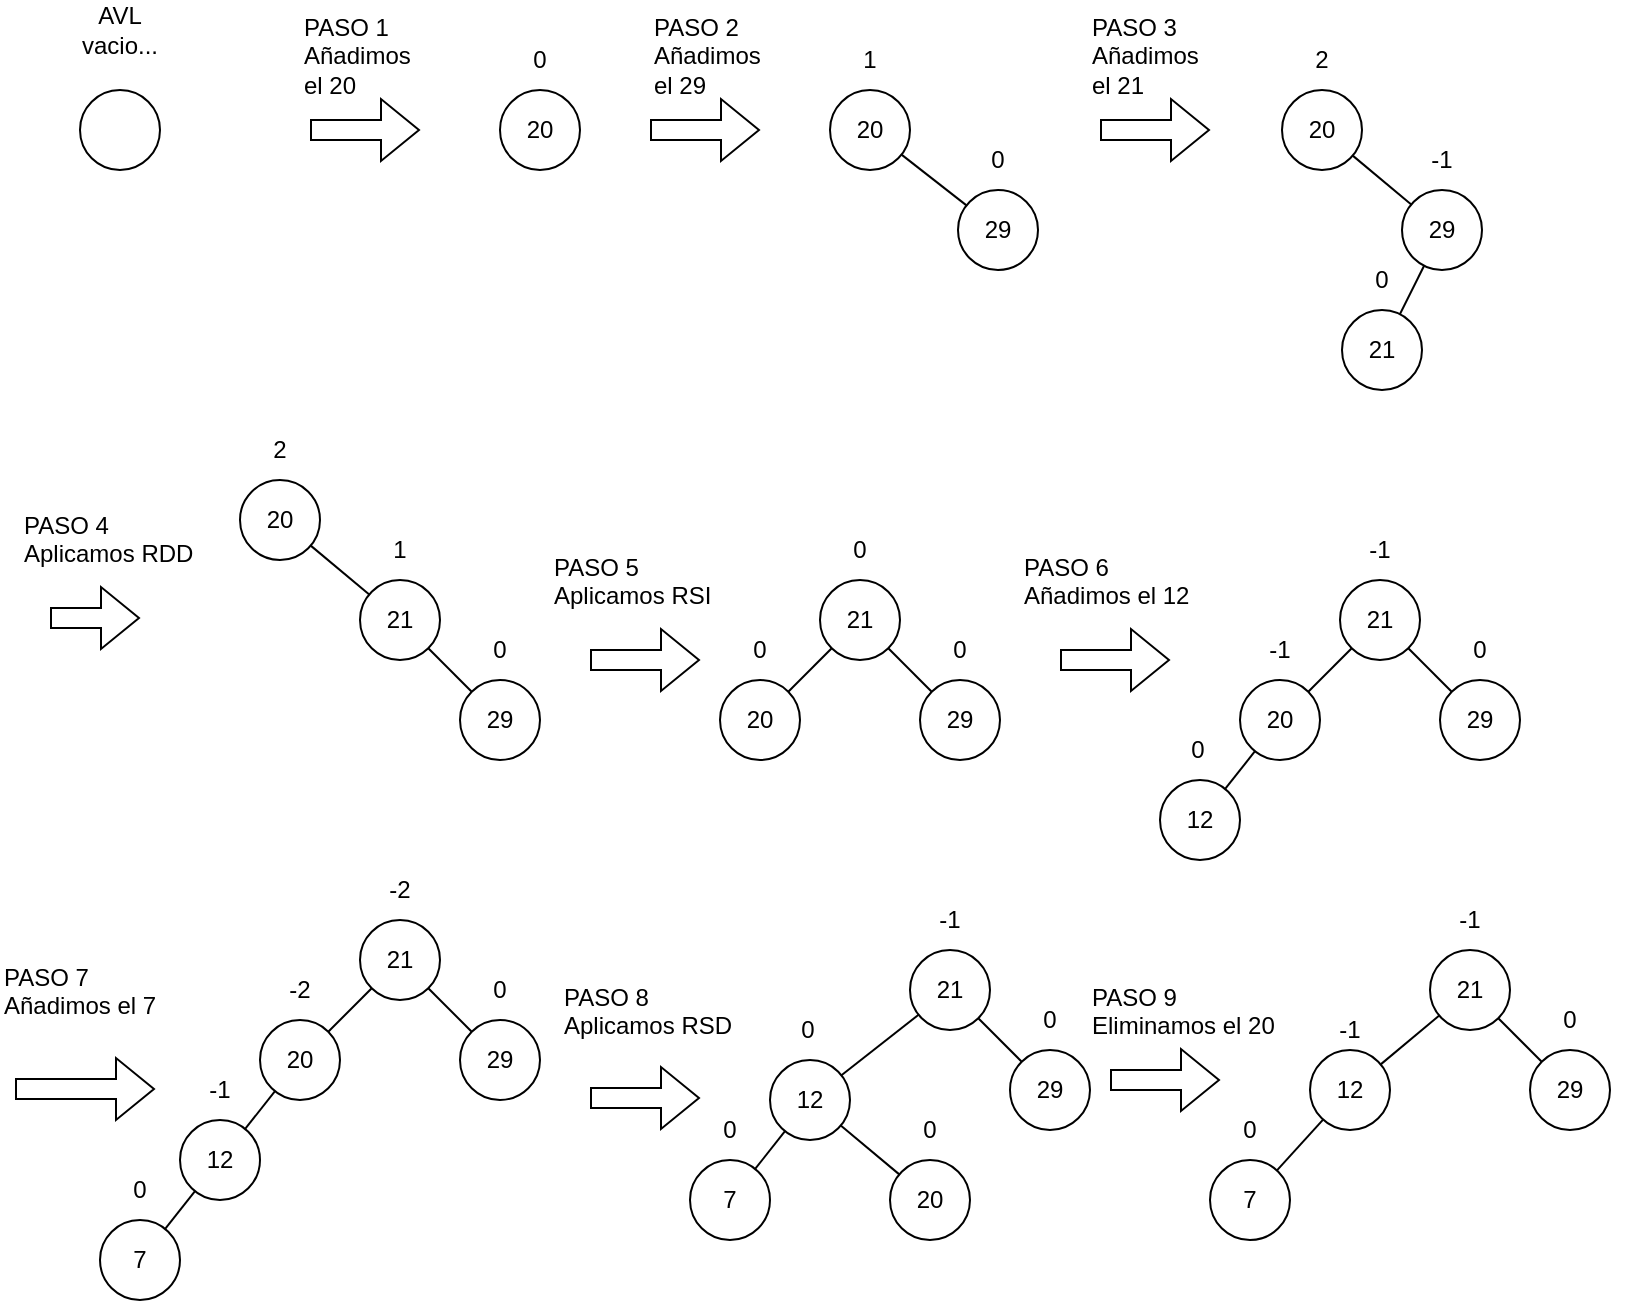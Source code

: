 <mxfile version="24.6.1" type="device">
  <diagram name="Página-1" id="IOuut9Ny94AdHymHstVV">
    <mxGraphModel dx="1674" dy="780" grid="1" gridSize="10" guides="1" tooltips="1" connect="1" arrows="1" fold="1" page="1" pageScale="1" pageWidth="827" pageHeight="1169" math="0" shadow="0">
      <root>
        <mxCell id="0" />
        <mxCell id="1" parent="0" />
        <mxCell id="svvZzV9KPaJZoskivfzK-1" value="" style="ellipse;whiteSpace=wrap;html=1;" vertex="1" parent="1">
          <mxGeometry x="40" y="105" width="40" height="40" as="geometry" />
        </mxCell>
        <mxCell id="svvZzV9KPaJZoskivfzK-2" value="&lt;font style=&quot;vertical-align: inherit;&quot;&gt;&lt;font style=&quot;vertical-align: inherit;&quot;&gt;AVL vacio...&lt;/font&gt;&lt;/font&gt;" style="text;html=1;align=center;verticalAlign=middle;whiteSpace=wrap;rounded=0;" vertex="1" parent="1">
          <mxGeometry x="30" y="60" width="60" height="30" as="geometry" />
        </mxCell>
        <mxCell id="svvZzV9KPaJZoskivfzK-4" value="&lt;font style=&quot;vertical-align: inherit;&quot;&gt;&lt;font style=&quot;vertical-align: inherit;&quot;&gt;20&lt;/font&gt;&lt;/font&gt;" style="ellipse;whiteSpace=wrap;html=1;" vertex="1" parent="1">
          <mxGeometry x="250" y="105" width="40" height="40" as="geometry" />
        </mxCell>
        <mxCell id="svvZzV9KPaJZoskivfzK-5" value="&lt;font style=&quot;vertical-align: inherit;&quot;&gt;&lt;font style=&quot;vertical-align: inherit;&quot;&gt;20&lt;/font&gt;&lt;/font&gt;" style="ellipse;whiteSpace=wrap;html=1;" vertex="1" parent="1">
          <mxGeometry x="415" y="105" width="40" height="40" as="geometry" />
        </mxCell>
        <mxCell id="svvZzV9KPaJZoskivfzK-6" value="&lt;font style=&quot;vertical-align: inherit;&quot;&gt;&lt;font style=&quot;vertical-align: inherit;&quot;&gt;29&lt;/font&gt;&lt;/font&gt;" style="ellipse;whiteSpace=wrap;html=1;" vertex="1" parent="1">
          <mxGeometry x="479" y="155" width="40" height="40" as="geometry" />
        </mxCell>
        <mxCell id="svvZzV9KPaJZoskivfzK-7" value="&lt;font style=&quot;vertical-align: inherit;&quot;&gt;&lt;font style=&quot;vertical-align: inherit;&quot;&gt;20&lt;/font&gt;&lt;/font&gt;&lt;span style=&quot;color: rgba(0, 0, 0, 0); font-family: monospace; font-size: 0px; text-align: start; text-wrap: nowrap;&quot;&gt;&lt;font style=&quot;vertical-align: inherit;&quot;&gt;&lt;font style=&quot;vertical-align: inherit;&quot;&gt;%3CmxGraphModel%3E%3Croot%3E%3CmxCell%20id%3D%220%22%2F%3E%3CmxCell%20id%3D%221%22%20parent%3D%220%22%2F%3E%3CmxCell%20id%3D %222%22%20value%3D%22%22%20style%3D%22ellipse%3BwhiteSpace%3Dwrap%3Bhtml%3D1%3B%22%20vertex%3D%221%22%20parent%3D%221%22%3E%3CmxGeometry %20x%3D%2280%22%20y%3D%22600%22%20ancho%3D%2240%22%20alto%3D%2240%22%20as%3D%22geometría%22%2F%3E%3C%2FmxCell%3E %3C%2Froot%3E%3C%2FmxGraphModel%3E&lt;/font&gt;&lt;/font&gt;&lt;/span&gt;" style="ellipse;whiteSpace=wrap;html=1;" vertex="1" parent="1">
          <mxGeometry x="641" y="105" width="40" height="40" as="geometry" />
        </mxCell>
        <mxCell id="svvZzV9KPaJZoskivfzK-8" value="&lt;font style=&quot;vertical-align: inherit;&quot;&gt;&lt;font style=&quot;vertical-align: inherit;&quot;&gt;29&lt;/font&gt;&lt;/font&gt;" style="ellipse;whiteSpace=wrap;html=1;" vertex="1" parent="1">
          <mxGeometry x="701" y="155" width="40" height="40" as="geometry" />
        </mxCell>
        <mxCell id="svvZzV9KPaJZoskivfzK-9" value="&lt;font style=&quot;vertical-align: inherit;&quot;&gt;&lt;font style=&quot;vertical-align: inherit;&quot;&gt;21&lt;/font&gt;&lt;/font&gt;" style="ellipse;whiteSpace=wrap;html=1;" vertex="1" parent="1">
          <mxGeometry x="671" y="215" width="40" height="40" as="geometry" />
        </mxCell>
        <mxCell id="svvZzV9KPaJZoskivfzK-10" value="" style="endArrow=none;html=1;rounded=0;" edge="1" parent="1" source="svvZzV9KPaJZoskivfzK-6" target="svvZzV9KPaJZoskivfzK-5">
          <mxGeometry width="50" height="50" relative="1" as="geometry">
            <mxPoint x="395" y="185" as="sourcePoint" />
            <mxPoint x="445" y="135" as="targetPoint" />
          </mxGeometry>
        </mxCell>
        <mxCell id="svvZzV9KPaJZoskivfzK-11" value="" style="endArrow=none;html=1;rounded=0;" edge="1" parent="1" source="svvZzV9KPaJZoskivfzK-8" target="svvZzV9KPaJZoskivfzK-7">
          <mxGeometry width="50" height="50" relative="1" as="geometry">
            <mxPoint x="581" y="375" as="sourcePoint" />
            <mxPoint x="631" y="325" as="targetPoint" />
          </mxGeometry>
        </mxCell>
        <mxCell id="svvZzV9KPaJZoskivfzK-12" value="" style="endArrow=none;html=1;rounded=0;" edge="1" parent="1" source="svvZzV9KPaJZoskivfzK-9" target="svvZzV9KPaJZoskivfzK-8">
          <mxGeometry width="50" height="50" relative="1" as="geometry">
            <mxPoint x="581" y="375" as="sourcePoint" />
            <mxPoint x="631" y="325" as="targetPoint" />
          </mxGeometry>
        </mxCell>
        <mxCell id="svvZzV9KPaJZoskivfzK-13" value="&lt;font style=&quot;vertical-align: inherit;&quot;&gt;&lt;font style=&quot;vertical-align: inherit;&quot;&gt;0&lt;/font&gt;&lt;/font&gt;" style="text;html=1;align=center;verticalAlign=middle;whiteSpace=wrap;rounded=0;" vertex="1" parent="1">
          <mxGeometry x="240" y="75" width="60" height="30" as="geometry" />
        </mxCell>
        <mxCell id="svvZzV9KPaJZoskivfzK-14" value="&lt;font style=&quot;vertical-align: inherit;&quot;&gt;&lt;font style=&quot;vertical-align: inherit;&quot;&gt;0&lt;/font&gt;&lt;/font&gt;" style="text;html=1;align=center;verticalAlign=middle;whiteSpace=wrap;rounded=0;" vertex="1" parent="1">
          <mxGeometry x="469" y="125" width="60" height="30" as="geometry" />
        </mxCell>
        <mxCell id="svvZzV9KPaJZoskivfzK-15" value="&lt;font style=&quot;vertical-align: inherit;&quot;&gt;&lt;font style=&quot;vertical-align: inherit;&quot;&gt;1&lt;/font&gt;&lt;/font&gt;" style="text;html=1;align=center;verticalAlign=middle;whiteSpace=wrap;rounded=0;" vertex="1" parent="1">
          <mxGeometry x="405" y="75" width="60" height="30" as="geometry" />
        </mxCell>
        <mxCell id="svvZzV9KPaJZoskivfzK-16" value="&lt;font style=&quot;vertical-align: inherit;&quot;&gt;&lt;font style=&quot;vertical-align: inherit;&quot;&gt;0&lt;/font&gt;&lt;/font&gt;" style="text;html=1;align=center;verticalAlign=middle;whiteSpace=wrap;rounded=0;" vertex="1" parent="1">
          <mxGeometry x="661" y="185" width="60" height="30" as="geometry" />
        </mxCell>
        <mxCell id="svvZzV9KPaJZoskivfzK-17" value="&lt;font style=&quot;vertical-align: inherit;&quot;&gt;&lt;font style=&quot;vertical-align: inherit;&quot;&gt;2&lt;/font&gt;&lt;/font&gt;&lt;span style=&quot;color: rgba(0, 0, 0, 0); font-family: monospace; font-size: 0px; text-align: start; text-wrap: nowrap;&quot;&gt;&lt;font style=&quot;vertical-align: inherit;&quot;&gt;&lt;font style=&quot;vertical-align: inherit;&quot;&gt;%3CmxGraphModel%3E%3Croot%3E%3CmxCell%20id%3D%220%22%2F%3E%3CmxCell%20id%3D%221%22%20parent%3D%220%22%2F%3E%3CmxCell%20id%3D %222%22%20value%3D%22%26lt%3Bfont%20style%3D%26quot%3Bvertical-align%3A%20inherit%3B%26quot%3B%26gt%3B%26lt%3Bfont%20style%3D%26quot%3Bvertical -align%3A%20hered%3B%26quot%3B%26gt%3B0%26lt%3B%2Ffont%26gt%3B%26lt%3B%2Ffont%26gt%3B%22%20style%3D%22text%3Bhtml%3D1%3Balign %3Dcenter%3BverticalAlign%3Dmiddle%3BwhiteSpace%3Dwrap%3Brounded%3D0%3B%22%20vertex%3D%221%22%20parent%3D%221%22%3E%3CmxGeometry%20x%3D%22180%22%20y%3D %22570%22%20ancho%3D%2260%22%20alto%3D%2230%22%20as%3D%22geometría%22%2F%3E%3C%2FmxCell%3E%3C%2Froot%3E%3C%2FmxGraphModel%3E&lt;/font&gt;&lt;/font&gt;&lt;/span&gt;" style="text;html=1;align=center;verticalAlign=middle;whiteSpace=wrap;rounded=0;" vertex="1" parent="1">
          <mxGeometry x="631" y="75" width="60" height="30" as="geometry" />
        </mxCell>
        <mxCell id="svvZzV9KPaJZoskivfzK-18" value="&lt;font style=&quot;vertical-align: inherit;&quot;&gt;&lt;font style=&quot;vertical-align: inherit;&quot;&gt;-1&lt;/font&gt;&lt;/font&gt;" style="text;html=1;align=center;verticalAlign=middle;whiteSpace=wrap;rounded=0;" vertex="1" parent="1">
          <mxGeometry x="691" y="125" width="60" height="30" as="geometry" />
        </mxCell>
        <mxCell id="svvZzV9KPaJZoskivfzK-27" value="&lt;font style=&quot;vertical-align: inherit;&quot;&gt;&lt;font style=&quot;vertical-align: inherit;&quot;&gt;20&lt;/font&gt;&lt;/font&gt;&lt;span style=&quot;color: rgba(0, 0, 0, 0); font-family: monospace; font-size: 0px; text-align: start; text-wrap: nowrap;&quot;&gt;&lt;font style=&quot;vertical-align: inherit;&quot;&gt;&lt;font style=&quot;vertical-align: inherit;&quot;&gt;%3CmxGraphModel%3E%3Croot%3E%3CmxCell%20id%3D%220%22%2F%3E%3CmxCell%20id%3D%221%22%20parent%3D%220%22%2F%3E%3CmxCell%20id%3D %222%22%20value%3D%22%22%20style%3D%22ellipse%3BwhiteSpace%3Dwrap%3Bhtml%3D1%3B%22%20vertex%3D%221%22%20parent%3D%221%22%3E%3CmxGeometry %20x%3D%2280%22%20y%3D%22600%22%20ancho%3D%2240%22%20alto%3D%2240%22%20as%3D%22geometría%22%2F%3E%3C%2FmxCell%3E %3C%2Froot%3E%3C%2FmxGraphModel%3E&lt;/font&gt;&lt;/font&gt;&lt;/span&gt;" style="ellipse;whiteSpace=wrap;html=1;" vertex="1" parent="1">
          <mxGeometry x="120" y="300" width="40" height="40" as="geometry" />
        </mxCell>
        <mxCell id="svvZzV9KPaJZoskivfzK-28" value="&lt;font style=&quot;vertical-align: inherit;&quot;&gt;&lt;font style=&quot;vertical-align: inherit;&quot;&gt;21&lt;/font&gt;&lt;/font&gt;" style="ellipse;whiteSpace=wrap;html=1;" vertex="1" parent="1">
          <mxGeometry x="180" y="350" width="40" height="40" as="geometry" />
        </mxCell>
        <mxCell id="svvZzV9KPaJZoskivfzK-29" value="&lt;font style=&quot;vertical-align: inherit;&quot;&gt;&lt;font style=&quot;vertical-align: inherit;&quot;&gt;29&lt;/font&gt;&lt;/font&gt;" style="ellipse;whiteSpace=wrap;html=1;" vertex="1" parent="1">
          <mxGeometry x="230" y="400" width="40" height="40" as="geometry" />
        </mxCell>
        <mxCell id="svvZzV9KPaJZoskivfzK-30" value="" style="endArrow=none;html=1;rounded=0;" edge="1" parent="1" source="svvZzV9KPaJZoskivfzK-28" target="svvZzV9KPaJZoskivfzK-27">
          <mxGeometry width="50" height="50" relative="1" as="geometry">
            <mxPoint x="60" y="570" as="sourcePoint" />
            <mxPoint x="110" y="520" as="targetPoint" />
          </mxGeometry>
        </mxCell>
        <mxCell id="svvZzV9KPaJZoskivfzK-31" value="" style="endArrow=none;html=1;rounded=0;" edge="1" parent="1" source="svvZzV9KPaJZoskivfzK-29" target="svvZzV9KPaJZoskivfzK-28">
          <mxGeometry width="50" height="50" relative="1" as="geometry">
            <mxPoint x="60" y="570" as="sourcePoint" />
            <mxPoint x="110" y="520" as="targetPoint" />
          </mxGeometry>
        </mxCell>
        <mxCell id="svvZzV9KPaJZoskivfzK-32" value="&lt;font style=&quot;vertical-align: inherit;&quot;&gt;&lt;font style=&quot;vertical-align: inherit;&quot;&gt;0&lt;/font&gt;&lt;/font&gt;" style="text;html=1;align=center;verticalAlign=middle;whiteSpace=wrap;rounded=0;" vertex="1" parent="1">
          <mxGeometry x="220" y="370" width="60" height="30" as="geometry" />
        </mxCell>
        <mxCell id="svvZzV9KPaJZoskivfzK-33" value="&lt;font style=&quot;vertical-align: inherit;&quot;&gt;&lt;font style=&quot;vertical-align: inherit;&quot;&gt;2&lt;/font&gt;&lt;/font&gt;&lt;span style=&quot;color: rgba(0, 0, 0, 0); font-family: monospace; font-size: 0px; text-align: start; text-wrap: nowrap;&quot;&gt;&lt;font style=&quot;vertical-align: inherit;&quot;&gt;&lt;font style=&quot;vertical-align: inherit;&quot;&gt;%3CmxGraphModel%3E%3Croot%3E%3CmxCell%20id%3D%220%22%2F%3E%3CmxCell%20id%3D%221%22%20parent%3D%220%22%2F%3E%3CmxCell%20id%3D %222%22%20value%3D%22%26lt%3Bfont%20style%3D%26quot%3Bvertical-align%3A%20inherit%3B%26quot%3B%26gt%3B%26lt%3Bfont%20style%3D%26quot%3Bvertical -align%3A%20hered%3B%26quot%3B%26gt%3B0%26lt%3B%2Ffont%26gt%3B%26lt%3B%2Ffont%26gt%3B%22%20style%3D%22text%3Bhtml%3D1%3Balign %3Dcenter%3BverticalAlign%3Dmiddle%3BwhiteSpace%3Dwrap%3Brounded%3D0%3B%22%20vertex%3D%221%22%20parent%3D%221%22%3E%3CmxGeometry%20x%3D%22180%22%20y%3D %22570%22%20ancho%3D%2260%22%20alto%3D%2230%22%20as%3D%22geometría%22%2F%3E%3C%2FmxCell%3E%3C%2Froot%3E%3C%2FmxGraphModel%3E&lt;/font&gt;&lt;/font&gt;&lt;/span&gt;" style="text;html=1;align=center;verticalAlign=middle;whiteSpace=wrap;rounded=0;" vertex="1" parent="1">
          <mxGeometry x="110" y="270" width="60" height="30" as="geometry" />
        </mxCell>
        <mxCell id="svvZzV9KPaJZoskivfzK-34" value="&lt;font style=&quot;vertical-align: inherit;&quot;&gt;&lt;font style=&quot;vertical-align: inherit;&quot;&gt;1&lt;/font&gt;&lt;/font&gt;" style="text;html=1;align=center;verticalAlign=middle;whiteSpace=wrap;rounded=0;" vertex="1" parent="1">
          <mxGeometry x="170" y="320" width="60" height="30" as="geometry" />
        </mxCell>
        <mxCell id="svvZzV9KPaJZoskivfzK-35" value="&lt;font style=&quot;vertical-align: inherit;&quot;&gt;&lt;font style=&quot;vertical-align: inherit;&quot;&gt;20&lt;/font&gt;&lt;/font&gt;&lt;span style=&quot;color: rgba(0, 0, 0, 0); font-family: monospace; font-size: 0px; text-align: start; text-wrap: nowrap;&quot;&gt;&lt;font style=&quot;vertical-align: inherit;&quot;&gt;&lt;font style=&quot;vertical-align: inherit;&quot;&gt;%3CmxGraphModel%3E%3Croot%3E%3CmxCell%20id%3D%220%22%2F%3E%3CmxCell%20id%3D%221%22%20parent%3D%220%22%2F%3E%3CmxCell%20id%3D %222%22%20value%3D%22%22%20style%3D%22ellipse%3BwhiteSpace%3Dwrap%3Bhtml%3D1%3B%22%20vertex%3D%221%22%20parent%3D%221%22%3E%3CmxGeometry %20x%3D%2280%22%20y%3D%22600%22%20ancho%3D%2240%22%20alto%3D%2240%22%20as%3D%22geometría%22%2F%3E%3C%2FmxCell%3E %3C%2Froot%3E%3C%2FmxGraphModel%3E&lt;/font&gt;&lt;/font&gt;&lt;/span&gt;" style="ellipse;whiteSpace=wrap;html=1;" vertex="1" parent="1">
          <mxGeometry x="360" y="400" width="40" height="40" as="geometry" />
        </mxCell>
        <mxCell id="svvZzV9KPaJZoskivfzK-36" value="&lt;font style=&quot;vertical-align: inherit;&quot;&gt;&lt;font style=&quot;vertical-align: inherit;&quot;&gt;21&lt;/font&gt;&lt;/font&gt;" style="ellipse;whiteSpace=wrap;html=1;" vertex="1" parent="1">
          <mxGeometry x="410" y="350" width="40" height="40" as="geometry" />
        </mxCell>
        <mxCell id="svvZzV9KPaJZoskivfzK-37" value="&lt;font style=&quot;vertical-align: inherit;&quot;&gt;&lt;font style=&quot;vertical-align: inherit;&quot;&gt;29&lt;/font&gt;&lt;/font&gt;" style="ellipse;whiteSpace=wrap;html=1;" vertex="1" parent="1">
          <mxGeometry x="460" y="400" width="40" height="40" as="geometry" />
        </mxCell>
        <mxCell id="svvZzV9KPaJZoskivfzK-38" value="" style="endArrow=none;html=1;rounded=0;" edge="1" parent="1" source="svvZzV9KPaJZoskivfzK-36" target="svvZzV9KPaJZoskivfzK-35">
          <mxGeometry width="50" height="50" relative="1" as="geometry">
            <mxPoint x="290" y="570" as="sourcePoint" />
            <mxPoint x="340" y="520" as="targetPoint" />
          </mxGeometry>
        </mxCell>
        <mxCell id="svvZzV9KPaJZoskivfzK-39" value="" style="endArrow=none;html=1;rounded=0;" edge="1" parent="1" source="svvZzV9KPaJZoskivfzK-37" target="svvZzV9KPaJZoskivfzK-36">
          <mxGeometry width="50" height="50" relative="1" as="geometry">
            <mxPoint x="290" y="570" as="sourcePoint" />
            <mxPoint x="340" y="520" as="targetPoint" />
          </mxGeometry>
        </mxCell>
        <mxCell id="svvZzV9KPaJZoskivfzK-40" value="&lt;font style=&quot;vertical-align: inherit;&quot;&gt;&lt;font style=&quot;vertical-align: inherit;&quot;&gt;0&lt;/font&gt;&lt;/font&gt;" style="text;html=1;align=center;verticalAlign=middle;whiteSpace=wrap;rounded=0;" vertex="1" parent="1">
          <mxGeometry x="450" y="370" width="60" height="30" as="geometry" />
        </mxCell>
        <mxCell id="svvZzV9KPaJZoskivfzK-41" value="&lt;font style=&quot;vertical-align: inherit;&quot;&gt;&lt;font style=&quot;vertical-align: inherit;&quot;&gt;0&lt;/font&gt;&lt;/font&gt;" style="text;html=1;align=center;verticalAlign=middle;whiteSpace=wrap;rounded=0;" vertex="1" parent="1">
          <mxGeometry x="350" y="370" width="60" height="30" as="geometry" />
        </mxCell>
        <mxCell id="svvZzV9KPaJZoskivfzK-42" value="&lt;font style=&quot;vertical-align: inherit;&quot;&gt;&lt;font style=&quot;vertical-align: inherit;&quot;&gt;0&lt;/font&gt;&lt;/font&gt;" style="text;html=1;align=center;verticalAlign=middle;whiteSpace=wrap;rounded=0;" vertex="1" parent="1">
          <mxGeometry x="400" y="320" width="60" height="30" as="geometry" />
        </mxCell>
        <mxCell id="svvZzV9KPaJZoskivfzK-43" value="&lt;font style=&quot;vertical-align: inherit;&quot;&gt;&lt;font style=&quot;vertical-align: inherit;&quot;&gt;20&lt;/font&gt;&lt;/font&gt;&lt;span style=&quot;color: rgba(0, 0, 0, 0); font-family: monospace; font-size: 0px; text-align: start; text-wrap: nowrap;&quot;&gt;&lt;font style=&quot;vertical-align: inherit;&quot;&gt;&lt;font style=&quot;vertical-align: inherit;&quot;&gt;%3CmxGraphModel%3E%3Croot%3E%3CmxCell%20id%3D%220%22%2F%3E%3CmxCell%20id%3D%221%22%20parent%3D%220%22%2F%3E%3CmxCell%20id%3D %222%22%20value%3D%22%22%20style%3D%22ellipse%3BwhiteSpace%3Dwrap%3Bhtml%3D1%3B%22%20vertex%3D%221%22%20parent%3D%221%22%3E%3CmxGeometry %20x%3D%2280%22%20y%3D%22600%22%20ancho%3D%2240%22%20alto%3D%2240%22%20as%3D%22geometría%22%2F%3E%3C%2FmxCell%3E %3C%2Froot%3E%3C%2FmxGraphModel%3E&lt;/font&gt;&lt;/font&gt;&lt;/span&gt;" style="ellipse;whiteSpace=wrap;html=1;" vertex="1" parent="1">
          <mxGeometry x="620" y="400" width="40" height="40" as="geometry" />
        </mxCell>
        <mxCell id="svvZzV9KPaJZoskivfzK-44" value="&lt;font style=&quot;vertical-align: inherit;&quot;&gt;&lt;font style=&quot;vertical-align: inherit;&quot;&gt;21&lt;/font&gt;&lt;/font&gt;" style="ellipse;whiteSpace=wrap;html=1;" vertex="1" parent="1">
          <mxGeometry x="670" y="350" width="40" height="40" as="geometry" />
        </mxCell>
        <mxCell id="svvZzV9KPaJZoskivfzK-45" value="&lt;font style=&quot;vertical-align: inherit;&quot;&gt;&lt;font style=&quot;vertical-align: inherit;&quot;&gt;29&lt;/font&gt;&lt;/font&gt;" style="ellipse;whiteSpace=wrap;html=1;" vertex="1" parent="1">
          <mxGeometry x="720" y="400" width="40" height="40" as="geometry" />
        </mxCell>
        <mxCell id="svvZzV9KPaJZoskivfzK-46" value="" style="endArrow=none;html=1;rounded=0;" edge="1" parent="1" source="svvZzV9KPaJZoskivfzK-44" target="svvZzV9KPaJZoskivfzK-43">
          <mxGeometry width="50" height="50" relative="1" as="geometry">
            <mxPoint x="550" y="570" as="sourcePoint" />
            <mxPoint x="600" y="520" as="targetPoint" />
          </mxGeometry>
        </mxCell>
        <mxCell id="svvZzV9KPaJZoskivfzK-47" value="" style="endArrow=none;html=1;rounded=0;" edge="1" parent="1" source="svvZzV9KPaJZoskivfzK-45" target="svvZzV9KPaJZoskivfzK-44">
          <mxGeometry width="50" height="50" relative="1" as="geometry">
            <mxPoint x="550" y="570" as="sourcePoint" />
            <mxPoint x="600" y="520" as="targetPoint" />
          </mxGeometry>
        </mxCell>
        <mxCell id="svvZzV9KPaJZoskivfzK-48" value="&lt;font style=&quot;vertical-align: inherit;&quot;&gt;&lt;font style=&quot;vertical-align: inherit;&quot;&gt;0&lt;/font&gt;&lt;/font&gt;" style="text;html=1;align=center;verticalAlign=middle;whiteSpace=wrap;rounded=0;" vertex="1" parent="1">
          <mxGeometry x="710" y="370" width="60" height="30" as="geometry" />
        </mxCell>
        <mxCell id="svvZzV9KPaJZoskivfzK-49" value="&lt;font style=&quot;vertical-align: inherit;&quot;&gt;&lt;font style=&quot;vertical-align: inherit;&quot;&gt;-1&lt;/font&gt;&lt;/font&gt;" style="text;html=1;align=center;verticalAlign=middle;whiteSpace=wrap;rounded=0;" vertex="1" parent="1">
          <mxGeometry x="610" y="370" width="60" height="30" as="geometry" />
        </mxCell>
        <mxCell id="svvZzV9KPaJZoskivfzK-50" value="&lt;font style=&quot;vertical-align: inherit;&quot;&gt;&lt;font style=&quot;vertical-align: inherit;&quot;&gt;-1&lt;/font&gt;&lt;/font&gt;" style="text;html=1;align=center;verticalAlign=middle;whiteSpace=wrap;rounded=0;" vertex="1" parent="1">
          <mxGeometry x="660" y="320" width="60" height="30" as="geometry" />
        </mxCell>
        <mxCell id="svvZzV9KPaJZoskivfzK-51" value="&lt;font style=&quot;vertical-align: inherit;&quot;&gt;&lt;font style=&quot;vertical-align: inherit;&quot;&gt;12&lt;/font&gt;&lt;/font&gt;" style="ellipse;whiteSpace=wrap;html=1;" vertex="1" parent="1">
          <mxGeometry x="580" y="450" width="40" height="40" as="geometry" />
        </mxCell>
        <mxCell id="svvZzV9KPaJZoskivfzK-53" value="" style="endArrow=none;html=1;rounded=0;" edge="1" parent="1" source="svvZzV9KPaJZoskivfzK-51" target="svvZzV9KPaJZoskivfzK-43">
          <mxGeometry width="50" height="50" relative="1" as="geometry">
            <mxPoint x="500" y="400" as="sourcePoint" />
            <mxPoint x="550" y="350" as="targetPoint" />
          </mxGeometry>
        </mxCell>
        <mxCell id="svvZzV9KPaJZoskivfzK-55" value="&lt;font style=&quot;vertical-align: inherit;&quot;&gt;&lt;font style=&quot;vertical-align: inherit;&quot;&gt;20&lt;/font&gt;&lt;/font&gt;&lt;span style=&quot;color: rgba(0, 0, 0, 0); font-family: monospace; font-size: 0px; text-align: start; text-wrap: nowrap;&quot;&gt;&lt;font style=&quot;vertical-align: inherit;&quot;&gt;&lt;font style=&quot;vertical-align: inherit;&quot;&gt;%3CmxGraphModel%3E%3Croot%3E%3CmxCell%20id%3D%220%22%2F%3E%3CmxCell%20id%3D%221%22%20parent%3D%220%22%2F%3E%3CmxCell%20id%3D %222%22%20value%3D%22%22%20style%3D%22ellipse%3BwhiteSpace%3Dwrap%3Bhtml%3D1%3B%22%20vertex%3D%221%22%20parent%3D%221%22%3E%3CmxGeometry %20x%3D%2280%22%20y%3D%22600%22%20ancho%3D%2240%22%20alto%3D%2240%22%20as%3D%22geometría%22%2F%3E%3C%2FmxCell%3E %3C%2Froot%3E%3C%2FmxGraphModel%3E&lt;/font&gt;&lt;/font&gt;&lt;/span&gt;" style="ellipse;whiteSpace=wrap;html=1;" vertex="1" parent="1">
          <mxGeometry x="130" y="570" width="40" height="40" as="geometry" />
        </mxCell>
        <mxCell id="svvZzV9KPaJZoskivfzK-56" value="&lt;font style=&quot;vertical-align: inherit;&quot;&gt;&lt;font style=&quot;vertical-align: inherit;&quot;&gt;21&lt;/font&gt;&lt;/font&gt;" style="ellipse;whiteSpace=wrap;html=1;" vertex="1" parent="1">
          <mxGeometry x="180" y="520" width="40" height="40" as="geometry" />
        </mxCell>
        <mxCell id="svvZzV9KPaJZoskivfzK-57" value="&lt;font style=&quot;vertical-align: inherit;&quot;&gt;&lt;font style=&quot;vertical-align: inherit;&quot;&gt;29&lt;/font&gt;&lt;/font&gt;" style="ellipse;whiteSpace=wrap;html=1;" vertex="1" parent="1">
          <mxGeometry x="230" y="570" width="40" height="40" as="geometry" />
        </mxCell>
        <mxCell id="svvZzV9KPaJZoskivfzK-58" value="" style="endArrow=none;html=1;rounded=0;" edge="1" parent="1" source="svvZzV9KPaJZoskivfzK-56" target="svvZzV9KPaJZoskivfzK-55">
          <mxGeometry width="50" height="50" relative="1" as="geometry">
            <mxPoint x="60" y="740" as="sourcePoint" />
            <mxPoint x="110" y="690" as="targetPoint" />
          </mxGeometry>
        </mxCell>
        <mxCell id="svvZzV9KPaJZoskivfzK-59" value="" style="endArrow=none;html=1;rounded=0;" edge="1" parent="1" source="svvZzV9KPaJZoskivfzK-57" target="svvZzV9KPaJZoskivfzK-56">
          <mxGeometry width="50" height="50" relative="1" as="geometry">
            <mxPoint x="60" y="740" as="sourcePoint" />
            <mxPoint x="110" y="690" as="targetPoint" />
          </mxGeometry>
        </mxCell>
        <mxCell id="svvZzV9KPaJZoskivfzK-60" value="&lt;font style=&quot;vertical-align: inherit;&quot;&gt;&lt;font style=&quot;vertical-align: inherit;&quot;&gt;0&lt;/font&gt;&lt;/font&gt;" style="text;html=1;align=center;verticalAlign=middle;whiteSpace=wrap;rounded=0;" vertex="1" parent="1">
          <mxGeometry x="220" y="540" width="60" height="30" as="geometry" />
        </mxCell>
        <mxCell id="svvZzV9KPaJZoskivfzK-61" value="&lt;font style=&quot;vertical-align: inherit;&quot;&gt;&lt;font style=&quot;vertical-align: inherit;&quot;&gt;-2&lt;/font&gt;&lt;/font&gt;" style="text;html=1;align=center;verticalAlign=middle;whiteSpace=wrap;rounded=0;" vertex="1" parent="1">
          <mxGeometry x="120" y="540" width="60" height="30" as="geometry" />
        </mxCell>
        <mxCell id="svvZzV9KPaJZoskivfzK-62" value="&lt;font style=&quot;vertical-align: inherit;&quot;&gt;&lt;font style=&quot;vertical-align: inherit;&quot;&gt;-2&lt;/font&gt;&lt;/font&gt;" style="text;html=1;align=center;verticalAlign=middle;whiteSpace=wrap;rounded=0;" vertex="1" parent="1">
          <mxGeometry x="170" y="490" width="60" height="30" as="geometry" />
        </mxCell>
        <mxCell id="svvZzV9KPaJZoskivfzK-63" value="&lt;font style=&quot;vertical-align: inherit;&quot;&gt;&lt;font style=&quot;vertical-align: inherit;&quot;&gt;12&lt;/font&gt;&lt;/font&gt;" style="ellipse;whiteSpace=wrap;html=1;" vertex="1" parent="1">
          <mxGeometry x="90" y="620" width="40" height="40" as="geometry" />
        </mxCell>
        <mxCell id="svvZzV9KPaJZoskivfzK-64" value="&lt;font style=&quot;vertical-align: inherit;&quot;&gt;&lt;font style=&quot;vertical-align: inherit;&quot;&gt;7&lt;/font&gt;&lt;/font&gt;" style="ellipse;whiteSpace=wrap;html=1;" vertex="1" parent="1">
          <mxGeometry x="50" y="670" width="40" height="40" as="geometry" />
        </mxCell>
        <mxCell id="svvZzV9KPaJZoskivfzK-65" value="" style="endArrow=none;html=1;rounded=0;" edge="1" parent="1" source="svvZzV9KPaJZoskivfzK-63" target="svvZzV9KPaJZoskivfzK-55">
          <mxGeometry width="50" height="50" relative="1" as="geometry">
            <mxPoint x="10" y="570" as="sourcePoint" />
            <mxPoint x="60" y="520" as="targetPoint" />
          </mxGeometry>
        </mxCell>
        <mxCell id="svvZzV9KPaJZoskivfzK-66" value="" style="endArrow=none;html=1;rounded=0;" edge="1" parent="1" source="svvZzV9KPaJZoskivfzK-64" target="svvZzV9KPaJZoskivfzK-63">
          <mxGeometry width="50" height="50" relative="1" as="geometry">
            <mxPoint x="49.998" y="794.142" as="sourcePoint" />
            <mxPoint x="54.14" y="610" as="targetPoint" />
          </mxGeometry>
        </mxCell>
        <mxCell id="svvZzV9KPaJZoskivfzK-67" value="&lt;font style=&quot;vertical-align: inherit;&quot;&gt;&lt;font style=&quot;vertical-align: inherit;&quot;&gt;0&lt;/font&gt;&lt;/font&gt;" style="text;html=1;align=center;verticalAlign=middle;whiteSpace=wrap;rounded=0;" vertex="1" parent="1">
          <mxGeometry x="40" y="640" width="60" height="30" as="geometry" />
        </mxCell>
        <mxCell id="svvZzV9KPaJZoskivfzK-68" value="&lt;font style=&quot;vertical-align: inherit;&quot;&gt;&lt;font style=&quot;vertical-align: inherit;&quot;&gt;-1&lt;/font&gt;&lt;/font&gt;" style="text;html=1;align=center;verticalAlign=middle;whiteSpace=wrap;rounded=0;" vertex="1" parent="1">
          <mxGeometry x="80" y="590" width="60" height="30" as="geometry" />
        </mxCell>
        <mxCell id="svvZzV9KPaJZoskivfzK-69" value="&lt;font style=&quot;vertical-align: inherit;&quot;&gt;&lt;font style=&quot;vertical-align: inherit;&quot;&gt;20&lt;/font&gt;&lt;/font&gt;&lt;span style=&quot;color: rgba(0, 0, 0, 0); font-family: monospace; font-size: 0px; text-align: start; text-wrap: nowrap;&quot;&gt;&lt;font style=&quot;vertical-align: inherit;&quot;&gt;&lt;font style=&quot;vertical-align: inherit;&quot;&gt;%3CmxGraphModel%3E%3Croot%3E%3CmxCell%20id%3D%220%22%2F%3E%3CmxCell%20id%3D%221%22%20parent%3D%220%22%2F%3E%3CmxCell%20id%3D %222%22%20value%3D%22%22%20style%3D%22ellipse%3BwhiteSpace%3Dwrap%3Bhtml%3D1%3B%22%20vertex%3D%221%22%20parent%3D%221%22%3E%3CmxGeometry %20x%3D%2280%22%20y%3D%22600%22%20ancho%3D%2240%22%20alto%3D%2240%22%20as%3D%22geometría%22%2F%3E%3C%2FmxCell%3E %3C%2Froot%3E%3C%2FmxGraphModel%3E&lt;/font&gt;&lt;/font&gt;&lt;/span&gt;" style="ellipse;whiteSpace=wrap;html=1;" vertex="1" parent="1">
          <mxGeometry x="445" y="640" width="40" height="40" as="geometry" />
        </mxCell>
        <mxCell id="svvZzV9KPaJZoskivfzK-70" value="&lt;font style=&quot;vertical-align: inherit;&quot;&gt;&lt;font style=&quot;vertical-align: inherit;&quot;&gt;21&lt;/font&gt;&lt;/font&gt;" style="ellipse;whiteSpace=wrap;html=1;" vertex="1" parent="1">
          <mxGeometry x="455" y="535" width="40" height="40" as="geometry" />
        </mxCell>
        <mxCell id="svvZzV9KPaJZoskivfzK-71" value="&lt;font style=&quot;vertical-align: inherit;&quot;&gt;&lt;font style=&quot;vertical-align: inherit;&quot;&gt;29&lt;/font&gt;&lt;/font&gt;" style="ellipse;whiteSpace=wrap;html=1;" vertex="1" parent="1">
          <mxGeometry x="505" y="585" width="40" height="40" as="geometry" />
        </mxCell>
        <mxCell id="svvZzV9KPaJZoskivfzK-72" value="" style="endArrow=none;html=1;rounded=0;" edge="1" parent="1" source="svvZzV9KPaJZoskivfzK-70" target="svvZzV9KPaJZoskivfzK-77">
          <mxGeometry width="50" height="50" relative="1" as="geometry">
            <mxPoint x="335" y="755" as="sourcePoint" />
            <mxPoint x="385" y="705" as="targetPoint" />
          </mxGeometry>
        </mxCell>
        <mxCell id="svvZzV9KPaJZoskivfzK-73" value="" style="endArrow=none;html=1;rounded=0;" edge="1" parent="1" source="svvZzV9KPaJZoskivfzK-71" target="svvZzV9KPaJZoskivfzK-70">
          <mxGeometry width="50" height="50" relative="1" as="geometry">
            <mxPoint x="335" y="755" as="sourcePoint" />
            <mxPoint x="385" y="705" as="targetPoint" />
          </mxGeometry>
        </mxCell>
        <mxCell id="svvZzV9KPaJZoskivfzK-74" value="&lt;font style=&quot;vertical-align: inherit;&quot;&gt;&lt;font style=&quot;vertical-align: inherit;&quot;&gt;0&lt;/font&gt;&lt;/font&gt;" style="text;html=1;align=center;verticalAlign=middle;whiteSpace=wrap;rounded=0;" vertex="1" parent="1">
          <mxGeometry x="495" y="555" width="60" height="30" as="geometry" />
        </mxCell>
        <mxCell id="svvZzV9KPaJZoskivfzK-75" value="&lt;font style=&quot;vertical-align: inherit;&quot;&gt;&lt;font style=&quot;vertical-align: inherit;&quot;&gt;0&lt;/font&gt;&lt;/font&gt;" style="text;html=1;align=center;verticalAlign=middle;whiteSpace=wrap;rounded=0;" vertex="1" parent="1">
          <mxGeometry x="435" y="610" width="60" height="30" as="geometry" />
        </mxCell>
        <mxCell id="svvZzV9KPaJZoskivfzK-76" value="&lt;font style=&quot;vertical-align: inherit;&quot;&gt;&lt;font style=&quot;vertical-align: inherit;&quot;&gt;-1&lt;/font&gt;&lt;/font&gt;" style="text;html=1;align=center;verticalAlign=middle;whiteSpace=wrap;rounded=0;" vertex="1" parent="1">
          <mxGeometry x="445" y="505" width="60" height="30" as="geometry" />
        </mxCell>
        <mxCell id="svvZzV9KPaJZoskivfzK-77" value="&lt;font style=&quot;vertical-align: inherit;&quot;&gt;&lt;font style=&quot;vertical-align: inherit;&quot;&gt;12&lt;/font&gt;&lt;/font&gt;" style="ellipse;whiteSpace=wrap;html=1;" vertex="1" parent="1">
          <mxGeometry x="385" y="590" width="40" height="40" as="geometry" />
        </mxCell>
        <mxCell id="svvZzV9KPaJZoskivfzK-78" value="&lt;font style=&quot;vertical-align: inherit;&quot;&gt;&lt;font style=&quot;vertical-align: inherit;&quot;&gt;7&lt;/font&gt;&lt;/font&gt;" style="ellipse;whiteSpace=wrap;html=1;" vertex="1" parent="1">
          <mxGeometry x="345" y="640" width="40" height="40" as="geometry" />
        </mxCell>
        <mxCell id="svvZzV9KPaJZoskivfzK-79" value="" style="endArrow=none;html=1;rounded=0;" edge="1" parent="1" source="svvZzV9KPaJZoskivfzK-77" target="svvZzV9KPaJZoskivfzK-69">
          <mxGeometry width="50" height="50" relative="1" as="geometry">
            <mxPoint x="305" y="540" as="sourcePoint" />
            <mxPoint x="355" y="490" as="targetPoint" />
          </mxGeometry>
        </mxCell>
        <mxCell id="svvZzV9KPaJZoskivfzK-80" value="" style="endArrow=none;html=1;rounded=0;" edge="1" parent="1" source="svvZzV9KPaJZoskivfzK-78" target="svvZzV9KPaJZoskivfzK-77">
          <mxGeometry width="50" height="50" relative="1" as="geometry">
            <mxPoint x="344.998" y="764.142" as="sourcePoint" />
            <mxPoint x="349.14" y="580" as="targetPoint" />
          </mxGeometry>
        </mxCell>
        <mxCell id="svvZzV9KPaJZoskivfzK-81" value="&lt;font style=&quot;vertical-align: inherit;&quot;&gt;&lt;font style=&quot;vertical-align: inherit;&quot;&gt;0&lt;/font&gt;&lt;/font&gt;" style="text;html=1;align=center;verticalAlign=middle;whiteSpace=wrap;rounded=0;" vertex="1" parent="1">
          <mxGeometry x="335" y="610" width="60" height="30" as="geometry" />
        </mxCell>
        <mxCell id="svvZzV9KPaJZoskivfzK-82" value="&lt;font style=&quot;vertical-align: inherit;&quot;&gt;&lt;font style=&quot;vertical-align: inherit;&quot;&gt;0&lt;/font&gt;&lt;/font&gt;" style="text;html=1;align=center;verticalAlign=middle;whiteSpace=wrap;rounded=0;" vertex="1" parent="1">
          <mxGeometry x="374" y="560" width="60" height="30" as="geometry" />
        </mxCell>
        <mxCell id="svvZzV9KPaJZoskivfzK-84" value="&lt;font style=&quot;vertical-align: inherit;&quot;&gt;&lt;font style=&quot;vertical-align: inherit;&quot;&gt;21&lt;/font&gt;&lt;/font&gt;" style="ellipse;whiteSpace=wrap;html=1;" vertex="1" parent="1">
          <mxGeometry x="715" y="535" width="40" height="40" as="geometry" />
        </mxCell>
        <mxCell id="svvZzV9KPaJZoskivfzK-85" value="&lt;font style=&quot;vertical-align: inherit;&quot;&gt;&lt;font style=&quot;vertical-align: inherit;&quot;&gt;29&lt;/font&gt;&lt;/font&gt;" style="ellipse;whiteSpace=wrap;html=1;" vertex="1" parent="1">
          <mxGeometry x="765" y="585" width="40" height="40" as="geometry" />
        </mxCell>
        <mxCell id="svvZzV9KPaJZoskivfzK-86" value="" style="endArrow=none;html=1;rounded=0;" edge="1" parent="1" source="svvZzV9KPaJZoskivfzK-84" target="svvZzV9KPaJZoskivfzK-91">
          <mxGeometry width="50" height="50" relative="1" as="geometry">
            <mxPoint x="595" y="755" as="sourcePoint" />
            <mxPoint x="645" y="705" as="targetPoint" />
          </mxGeometry>
        </mxCell>
        <mxCell id="svvZzV9KPaJZoskivfzK-87" value="" style="endArrow=none;html=1;rounded=0;" edge="1" parent="1" source="svvZzV9KPaJZoskivfzK-85" target="svvZzV9KPaJZoskivfzK-84">
          <mxGeometry width="50" height="50" relative="1" as="geometry">
            <mxPoint x="595" y="755" as="sourcePoint" />
            <mxPoint x="645" y="705" as="targetPoint" />
          </mxGeometry>
        </mxCell>
        <mxCell id="svvZzV9KPaJZoskivfzK-88" value="&lt;font style=&quot;vertical-align: inherit;&quot;&gt;&lt;font style=&quot;vertical-align: inherit;&quot;&gt;0&lt;/font&gt;&lt;/font&gt;" style="text;html=1;align=center;verticalAlign=middle;whiteSpace=wrap;rounded=0;" vertex="1" parent="1">
          <mxGeometry x="755" y="555" width="60" height="30" as="geometry" />
        </mxCell>
        <mxCell id="svvZzV9KPaJZoskivfzK-90" value="&lt;font style=&quot;vertical-align: inherit;&quot;&gt;&lt;font style=&quot;vertical-align: inherit;&quot;&gt;-1&lt;/font&gt;&lt;/font&gt;" style="text;html=1;align=center;verticalAlign=middle;whiteSpace=wrap;rounded=0;" vertex="1" parent="1">
          <mxGeometry x="705" y="505" width="60" height="30" as="geometry" />
        </mxCell>
        <mxCell id="svvZzV9KPaJZoskivfzK-91" value="&lt;font style=&quot;vertical-align: inherit;&quot;&gt;&lt;font style=&quot;vertical-align: inherit;&quot;&gt;12&lt;/font&gt;&lt;/font&gt;" style="ellipse;whiteSpace=wrap;html=1;" vertex="1" parent="1">
          <mxGeometry x="655" y="585" width="40" height="40" as="geometry" />
        </mxCell>
        <mxCell id="svvZzV9KPaJZoskivfzK-92" value="&lt;font style=&quot;vertical-align: inherit;&quot;&gt;&lt;font style=&quot;vertical-align: inherit;&quot;&gt;7&lt;/font&gt;&lt;/font&gt;" style="ellipse;whiteSpace=wrap;html=1;" vertex="1" parent="1">
          <mxGeometry x="605" y="640" width="40" height="40" as="geometry" />
        </mxCell>
        <mxCell id="svvZzV9KPaJZoskivfzK-94" value="" style="endArrow=none;html=1;rounded=0;" edge="1" parent="1" source="svvZzV9KPaJZoskivfzK-92" target="svvZzV9KPaJZoskivfzK-91">
          <mxGeometry width="50" height="50" relative="1" as="geometry">
            <mxPoint x="604.998" y="764.142" as="sourcePoint" />
            <mxPoint x="609.14" y="580" as="targetPoint" />
          </mxGeometry>
        </mxCell>
        <mxCell id="svvZzV9KPaJZoskivfzK-95" value="&lt;font style=&quot;vertical-align: inherit;&quot;&gt;&lt;font style=&quot;vertical-align: inherit;&quot;&gt;0&lt;/font&gt;&lt;/font&gt;" style="text;html=1;align=center;verticalAlign=middle;whiteSpace=wrap;rounded=0;" vertex="1" parent="1">
          <mxGeometry x="595" y="610" width="60" height="30" as="geometry" />
        </mxCell>
        <mxCell id="svvZzV9KPaJZoskivfzK-96" value="&lt;font style=&quot;vertical-align: inherit;&quot;&gt;&lt;font style=&quot;vertical-align: inherit;&quot;&gt;-1&lt;/font&gt;&lt;/font&gt;" style="text;html=1;align=center;verticalAlign=middle;whiteSpace=wrap;rounded=0;" vertex="1" parent="1">
          <mxGeometry x="645" y="560" width="60" height="30" as="geometry" />
        </mxCell>
        <mxCell id="svvZzV9KPaJZoskivfzK-100" value="" style="shape=flexArrow;endArrow=classic;html=1;rounded=0;" edge="1" parent="1">
          <mxGeometry width="50" height="50" relative="1" as="geometry">
            <mxPoint x="155" y="125" as="sourcePoint" />
            <mxPoint x="210" y="125" as="targetPoint" />
          </mxGeometry>
        </mxCell>
        <mxCell id="svvZzV9KPaJZoskivfzK-101" value="" style="shape=flexArrow;endArrow=classic;html=1;rounded=0;" edge="1" parent="1">
          <mxGeometry width="50" height="50" relative="1" as="geometry">
            <mxPoint x="325" y="125" as="sourcePoint" />
            <mxPoint x="380" y="125" as="targetPoint" />
          </mxGeometry>
        </mxCell>
        <mxCell id="svvZzV9KPaJZoskivfzK-102" value="" style="shape=flexArrow;endArrow=classic;html=1;rounded=0;" edge="1" parent="1">
          <mxGeometry width="50" height="50" relative="1" as="geometry">
            <mxPoint x="550" y="125" as="sourcePoint" />
            <mxPoint x="605" y="125" as="targetPoint" />
          </mxGeometry>
        </mxCell>
        <mxCell id="svvZzV9KPaJZoskivfzK-104" value="" style="shape=flexArrow;endArrow=classic;html=1;rounded=0;" edge="1" parent="1">
          <mxGeometry width="50" height="50" relative="1" as="geometry">
            <mxPoint x="295" y="390" as="sourcePoint" />
            <mxPoint x="350" y="390" as="targetPoint" />
          </mxGeometry>
        </mxCell>
        <mxCell id="svvZzV9KPaJZoskivfzK-105" value="" style="shape=flexArrow;endArrow=classic;html=1;rounded=0;" edge="1" parent="1">
          <mxGeometry width="50" height="50" relative="1" as="geometry">
            <mxPoint x="530" y="390" as="sourcePoint" />
            <mxPoint x="585" y="390" as="targetPoint" />
          </mxGeometry>
        </mxCell>
        <mxCell id="svvZzV9KPaJZoskivfzK-106" value="" style="shape=flexArrow;endArrow=classic;html=1;rounded=0;" edge="1" parent="1">
          <mxGeometry width="50" height="50" relative="1" as="geometry">
            <mxPoint x="295" y="609" as="sourcePoint" />
            <mxPoint x="350" y="609" as="targetPoint" />
          </mxGeometry>
        </mxCell>
        <mxCell id="svvZzV9KPaJZoskivfzK-107" value="" style="shape=flexArrow;endArrow=classic;html=1;rounded=0;" edge="1" parent="1">
          <mxGeometry width="50" height="50" relative="1" as="geometry">
            <mxPoint x="555" y="600" as="sourcePoint" />
            <mxPoint x="610" y="600" as="targetPoint" />
          </mxGeometry>
        </mxCell>
        <mxCell id="svvZzV9KPaJZoskivfzK-110" value="&lt;font style=&quot;vertical-align: inherit;&quot;&gt;&lt;font style=&quot;vertical-align: inherit;&quot;&gt;PASO 1&lt;/font&gt;&lt;/font&gt;&lt;div&gt;&lt;font style=&quot;vertical-align: inherit;&quot;&gt;&lt;font style=&quot;vertical-align: inherit;&quot;&gt;&lt;font style=&quot;vertical-align: inherit;&quot;&gt;&lt;font style=&quot;vertical-align: inherit;&quot;&gt;Añadimos el 20&lt;/font&gt;&lt;/font&gt;&lt;/font&gt;&lt;/font&gt;&lt;/div&gt;" style="text;html=1;whiteSpace=wrap;overflow=hidden;rounded=0;" vertex="1" parent="1">
          <mxGeometry x="150" y="60" width="60" height="65" as="geometry" />
        </mxCell>
        <mxCell id="svvZzV9KPaJZoskivfzK-111" value="&lt;font style=&quot;vertical-align: inherit;&quot;&gt;&lt;font style=&quot;vertical-align: inherit;&quot;&gt;PASO 2&lt;/font&gt;&lt;/font&gt;&lt;div&gt;&lt;font style=&quot;vertical-align: inherit;&quot;&gt;&lt;font style=&quot;vertical-align: inherit;&quot;&gt;&lt;font style=&quot;vertical-align: inherit;&quot;&gt;&lt;font style=&quot;vertical-align: inherit;&quot;&gt;Añadimos el 29&lt;/font&gt;&lt;/font&gt;&lt;/font&gt;&lt;/font&gt;&lt;/div&gt;" style="text;html=1;whiteSpace=wrap;overflow=hidden;rounded=0;" vertex="1" parent="1">
          <mxGeometry x="325" y="60" width="55" height="50" as="geometry" />
        </mxCell>
        <mxCell id="svvZzV9KPaJZoskivfzK-112" value="&lt;font style=&quot;vertical-align: inherit;&quot;&gt;&lt;font style=&quot;vertical-align: inherit;&quot;&gt;PASO 3&lt;/font&gt;&lt;/font&gt;&lt;div&gt;&lt;font style=&quot;vertical-align: inherit;&quot;&gt;&lt;font style=&quot;vertical-align: inherit;&quot;&gt;&lt;font style=&quot;vertical-align: inherit;&quot;&gt;&lt;font style=&quot;vertical-align: inherit;&quot;&gt;Añadimos el 21&lt;/font&gt;&lt;/font&gt;&lt;/font&gt;&lt;/font&gt;&lt;/div&gt;" style="text;html=1;whiteSpace=wrap;overflow=hidden;rounded=0;" vertex="1" parent="1">
          <mxGeometry x="544" y="60" width="60" height="65" as="geometry" />
        </mxCell>
        <mxCell id="svvZzV9KPaJZoskivfzK-113" value="" style="shape=flexArrow;endArrow=classic;html=1;rounded=0;" edge="1" parent="1">
          <mxGeometry width="50" height="50" relative="1" as="geometry">
            <mxPoint x="25" y="369" as="sourcePoint" />
            <mxPoint x="70" y="369" as="targetPoint" />
          </mxGeometry>
        </mxCell>
        <mxCell id="svvZzV9KPaJZoskivfzK-114" value="&lt;font style=&quot;vertical-align: inherit;&quot;&gt;&lt;font style=&quot;vertical-align: inherit;&quot;&gt;PASO 4&lt;/font&gt;&lt;/font&gt;&lt;div&gt;&lt;font style=&quot;vertical-align: inherit;&quot;&gt;&lt;font style=&quot;vertical-align: inherit;&quot;&gt;&lt;font style=&quot;vertical-align: inherit;&quot;&gt;&lt;font style=&quot;vertical-align: inherit;&quot;&gt;Aplicamos RDD&lt;/font&gt;&lt;/font&gt;&lt;/font&gt;&lt;/font&gt;&lt;/div&gt;" style="text;html=1;whiteSpace=wrap;overflow=hidden;rounded=0;" vertex="1" parent="1">
          <mxGeometry x="10" y="309" width="100" height="50" as="geometry" />
        </mxCell>
        <mxCell id="svvZzV9KPaJZoskivfzK-115" value="&lt;font style=&quot;vertical-align: inherit;&quot;&gt;&lt;font style=&quot;vertical-align: inherit;&quot;&gt;PASO 5&lt;/font&gt;&lt;/font&gt;&lt;div&gt;&lt;font style=&quot;vertical-align: inherit;&quot;&gt;&lt;font style=&quot;vertical-align: inherit;&quot;&gt;&lt;font style=&quot;vertical-align: inherit;&quot;&gt;&lt;font style=&quot;vertical-align: inherit;&quot;&gt;Aplicamos RSI&lt;/font&gt;&lt;/font&gt;&lt;/font&gt;&lt;/font&gt;&lt;/div&gt;" style="text;html=1;whiteSpace=wrap;overflow=hidden;rounded=0;" vertex="1" parent="1">
          <mxGeometry x="275" y="330" width="100" height="40" as="geometry" />
        </mxCell>
        <mxCell id="svvZzV9KPaJZoskivfzK-116" value="&lt;font style=&quot;vertical-align: inherit;&quot;&gt;&lt;font style=&quot;vertical-align: inherit;&quot;&gt;PASO 6&lt;/font&gt;&lt;/font&gt;&lt;div&gt;&lt;font style=&quot;vertical-align: inherit;&quot;&gt;&lt;font style=&quot;vertical-align: inherit;&quot;&gt;&lt;font style=&quot;vertical-align: inherit;&quot;&gt;&lt;font style=&quot;vertical-align: inherit;&quot;&gt;Añadimos el 12&lt;/font&gt;&lt;/font&gt;&lt;/font&gt;&lt;/font&gt;&lt;/div&gt;" style="text;html=1;whiteSpace=wrap;overflow=hidden;rounded=0;" vertex="1" parent="1">
          <mxGeometry x="510" y="330" width="100" height="40" as="geometry" />
        </mxCell>
        <mxCell id="svvZzV9KPaJZoskivfzK-117" value="" style="shape=flexArrow;endArrow=classic;html=1;rounded=0;" edge="1" parent="1">
          <mxGeometry width="50" height="50" relative="1" as="geometry">
            <mxPoint x="7.5" y="604.5" as="sourcePoint" />
            <mxPoint x="77.5" y="604.5" as="targetPoint" />
          </mxGeometry>
        </mxCell>
        <mxCell id="svvZzV9KPaJZoskivfzK-118" value="&lt;font style=&quot;vertical-align: inherit;&quot;&gt;&lt;font style=&quot;vertical-align: inherit;&quot;&gt;PASO 7&lt;/font&gt;&lt;/font&gt;&lt;div&gt;&lt;font style=&quot;vertical-align: inherit;&quot;&gt;&lt;font style=&quot;vertical-align: inherit;&quot;&gt;&lt;font style=&quot;vertical-align: inherit;&quot;&gt;&lt;font style=&quot;vertical-align: inherit;&quot;&gt;Añadimos el 7&lt;/font&gt;&lt;/font&gt;&lt;/font&gt;&lt;/font&gt;&lt;/div&gt;" style="text;html=1;whiteSpace=wrap;overflow=hidden;rounded=0;" vertex="1" parent="1">
          <mxGeometry y="535" width="85" height="40" as="geometry" />
        </mxCell>
        <mxCell id="svvZzV9KPaJZoskivfzK-119" value="&lt;font style=&quot;vertical-align: inherit;&quot;&gt;&lt;font style=&quot;vertical-align: inherit;&quot;&gt;PASO 8&lt;/font&gt;&lt;/font&gt;&lt;div&gt;&lt;font style=&quot;vertical-align: inherit;&quot;&gt;&lt;font style=&quot;vertical-align: inherit;&quot;&gt;&lt;font style=&quot;vertical-align: inherit;&quot;&gt;&lt;font style=&quot;vertical-align: inherit;&quot;&gt;Aplicamos RSD&lt;/font&gt;&lt;/font&gt;&lt;/font&gt;&lt;/font&gt;&lt;/div&gt;" style="text;html=1;whiteSpace=wrap;overflow=hidden;rounded=0;" vertex="1" parent="1">
          <mxGeometry x="280" y="545" width="100" height="40" as="geometry" />
        </mxCell>
        <mxCell id="svvZzV9KPaJZoskivfzK-120" value="&lt;font style=&quot;vertical-align: inherit;&quot;&gt;&lt;font style=&quot;vertical-align: inherit;&quot;&gt;PASO 9&lt;/font&gt;&lt;/font&gt;&lt;div&gt;&lt;font style=&quot;vertical-align: inherit;&quot;&gt;&lt;font style=&quot;vertical-align: inherit;&quot;&gt;Eliminamos el 20&lt;/font&gt;&lt;/font&gt;&lt;/div&gt;" style="text;html=1;whiteSpace=wrap;overflow=hidden;rounded=0;" vertex="1" parent="1">
          <mxGeometry x="544" y="545" width="110" height="40" as="geometry" />
        </mxCell>
        <mxCell id="svvZzV9KPaJZoskivfzK-121" value="&lt;font style=&quot;vertical-align: inherit;&quot;&gt;&lt;font style=&quot;vertical-align: inherit;&quot;&gt;0&lt;/font&gt;&lt;/font&gt;" style="text;html=1;align=center;verticalAlign=middle;whiteSpace=wrap;rounded=0;" vertex="1" parent="1">
          <mxGeometry x="569" y="420" width="60" height="30" as="geometry" />
        </mxCell>
      </root>
    </mxGraphModel>
  </diagram>
</mxfile>
